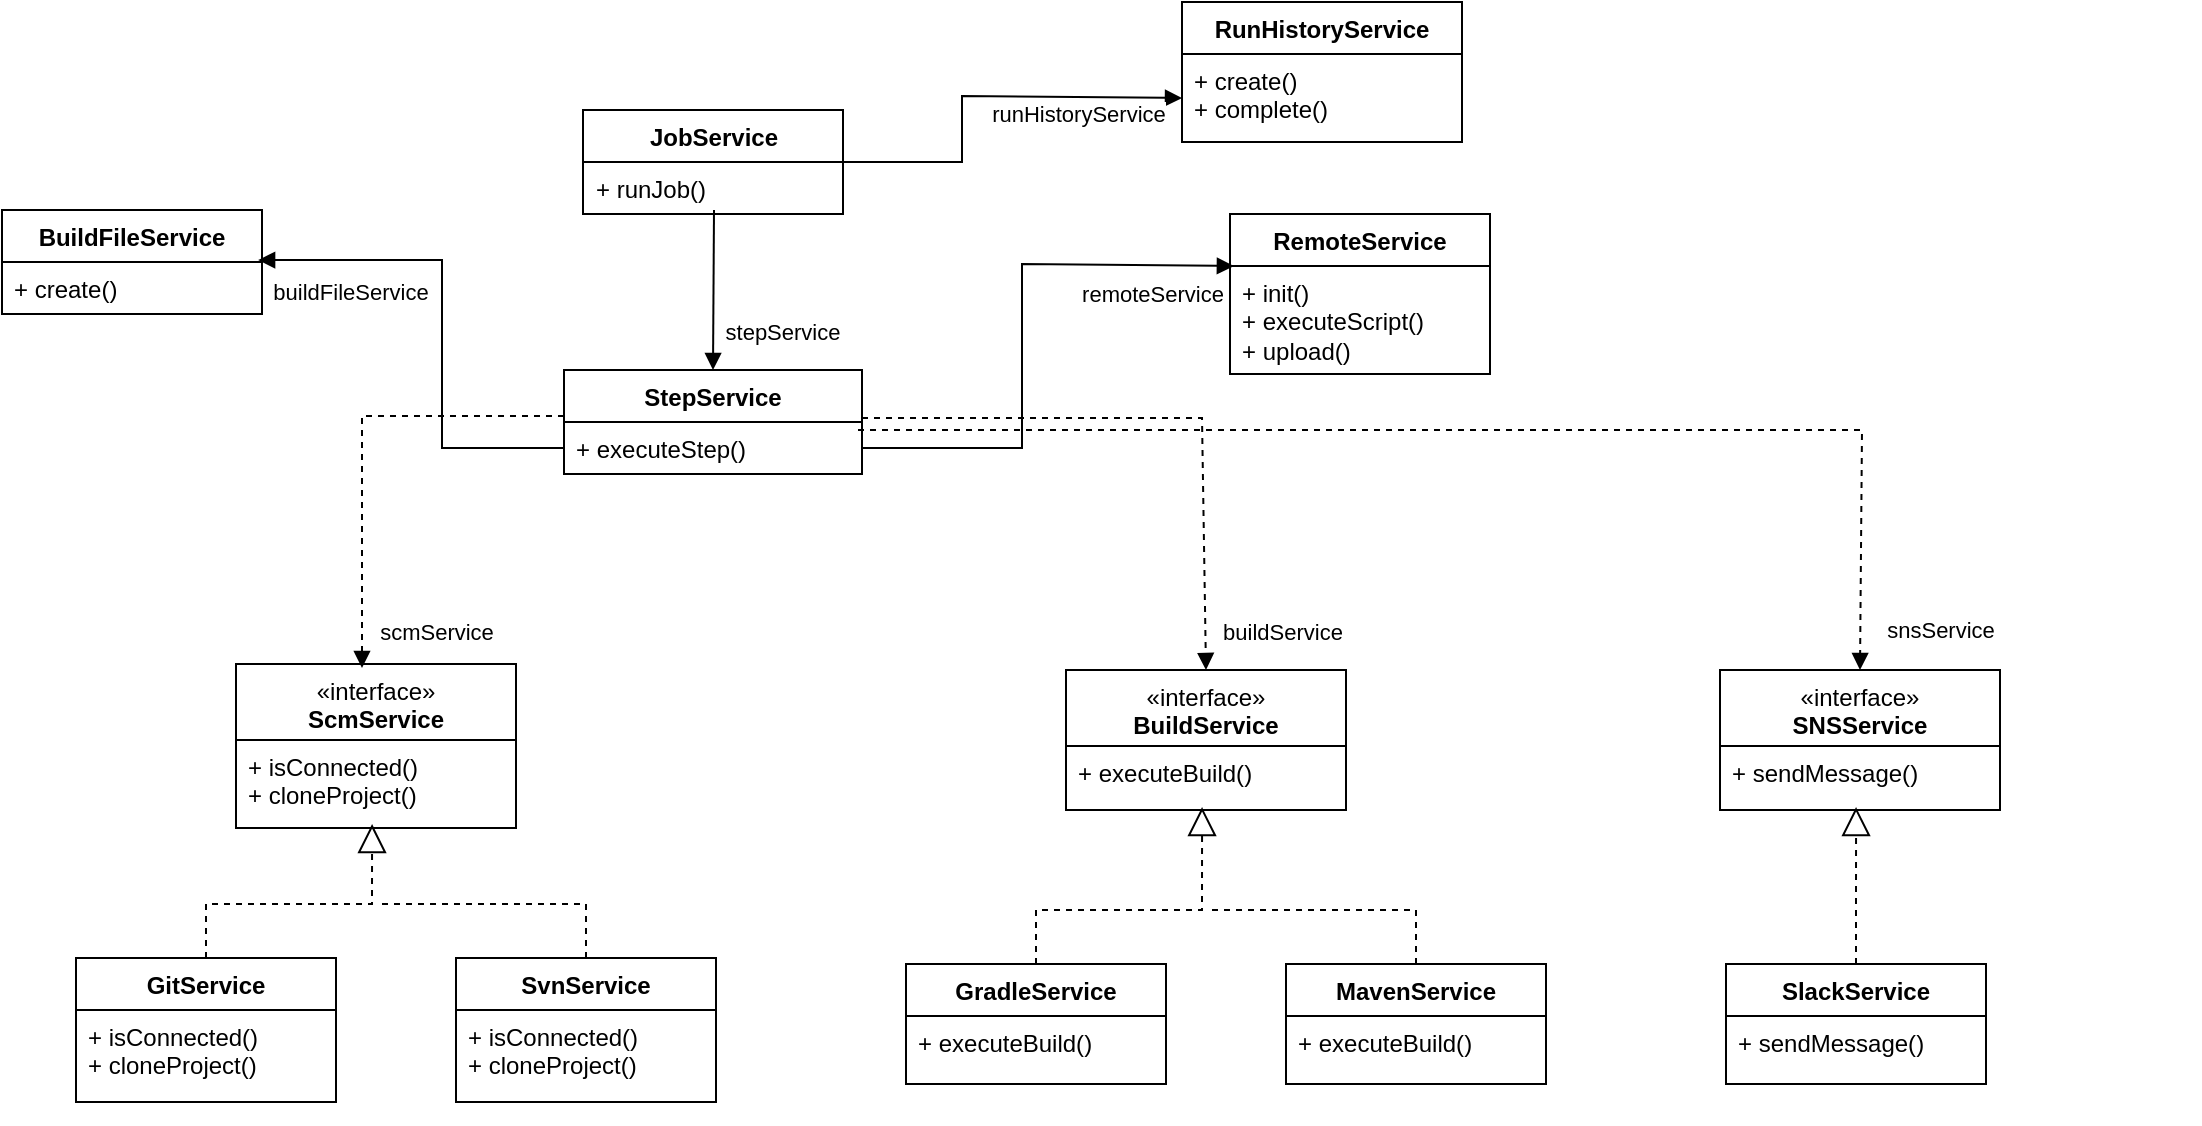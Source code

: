 <mxfile version="24.6.5" type="github">
  <diagram name="페이지-1" id="wmkCF2jXXFbr9KnxZ27l">
    <mxGraphModel dx="1434" dy="795" grid="1" gridSize="10" guides="1" tooltips="1" connect="1" arrows="1" fold="1" page="1" pageScale="1" pageWidth="827" pageHeight="1169" math="0" shadow="0">
      <root>
        <mxCell id="0" />
        <mxCell id="1" parent="0" />
        <mxCell id="kS1ZVvwmEGQouYJON_11-14" value="JobService" style="swimlane;fontStyle=1;align=center;verticalAlign=top;childLayout=stackLayout;horizontal=1;startSize=26;horizontalStack=0;resizeParent=1;resizeParentMax=0;resizeLast=0;collapsible=1;marginBottom=0;whiteSpace=wrap;html=1;" vertex="1" parent="1">
          <mxGeometry x="400.5" y="170" width="130" height="52" as="geometry" />
        </mxCell>
        <mxCell id="kS1ZVvwmEGQouYJON_11-17" value="+ runJob()" style="text;strokeColor=none;fillColor=none;align=left;verticalAlign=top;spacingLeft=4;spacingRight=4;overflow=hidden;rotatable=0;points=[[0,0.5],[1,0.5]];portConstraint=eastwest;whiteSpace=wrap;html=1;" vertex="1" parent="kS1ZVvwmEGQouYJON_11-14">
          <mxGeometry y="26" width="130" height="26" as="geometry" />
        </mxCell>
        <mxCell id="kS1ZVvwmEGQouYJON_11-18" value="StepService" style="swimlane;fontStyle=1;align=center;verticalAlign=top;childLayout=stackLayout;horizontal=1;startSize=26;horizontalStack=0;resizeParent=1;resizeParentMax=0;resizeLast=0;collapsible=1;marginBottom=0;whiteSpace=wrap;html=1;" vertex="1" parent="1">
          <mxGeometry x="391" y="300" width="149" height="52" as="geometry" />
        </mxCell>
        <mxCell id="kS1ZVvwmEGQouYJON_11-20" value="+ executeStep()" style="text;strokeColor=none;fillColor=none;align=left;verticalAlign=top;spacingLeft=4;spacingRight=4;overflow=hidden;rotatable=0;points=[[0,0.5],[1,0.5]];portConstraint=eastwest;whiteSpace=wrap;html=1;" vertex="1" parent="kS1ZVvwmEGQouYJON_11-18">
          <mxGeometry y="26" width="149" height="26" as="geometry" />
        </mxCell>
        <mxCell id="kS1ZVvwmEGQouYJON_11-21" value="stepService" style="html=1;verticalAlign=bottom;endArrow=block;curved=0;rounded=0;entryX=0.5;entryY=0;entryDx=0;entryDy=0;" edge="1" parent="1" target="kS1ZVvwmEGQouYJON_11-18">
          <mxGeometry x="0.745" y="34" width="80" relative="1" as="geometry">
            <mxPoint x="466" y="220" as="sourcePoint" />
            <mxPoint x="450" y="210" as="targetPoint" />
            <mxPoint as="offset" />
          </mxGeometry>
        </mxCell>
        <mxCell id="kS1ZVvwmEGQouYJON_11-36" value="" style="group" vertex="1" connectable="0" parent="1">
          <mxGeometry x="147" y="447" width="320" height="227" as="geometry" />
        </mxCell>
        <mxCell id="kS1ZVvwmEGQouYJON_11-24" value="&lt;span style=&quot;font-weight: 400;&quot;&gt;«interface»&lt;/span&gt;&lt;br style=&quot;font-weight: 400;&quot;&gt;&lt;b&gt;ScmService&lt;/b&gt;" style="swimlane;fontStyle=1;align=center;verticalAlign=top;childLayout=stackLayout;horizontal=1;startSize=38;horizontalStack=0;resizeParent=1;resizeParentMax=0;resizeLast=0;collapsible=1;marginBottom=0;whiteSpace=wrap;html=1;" vertex="1" parent="kS1ZVvwmEGQouYJON_11-36">
          <mxGeometry x="80" width="140" height="82" as="geometry" />
        </mxCell>
        <mxCell id="kS1ZVvwmEGQouYJON_11-27" value="+ isConnected(&lt;span style=&quot;background-color: initial;&quot;&gt;)&lt;/span&gt;&lt;div&gt;&lt;span style=&quot;background-color: initial;&quot;&gt;+ cloneProject()&lt;/span&gt;&lt;/div&gt;" style="text;strokeColor=none;fillColor=none;align=left;verticalAlign=top;spacingLeft=4;spacingRight=4;overflow=hidden;rotatable=0;points=[[0,0.5],[1,0.5]];portConstraint=eastwest;whiteSpace=wrap;html=1;" vertex="1" parent="kS1ZVvwmEGQouYJON_11-24">
          <mxGeometry y="38" width="140" height="44" as="geometry" />
        </mxCell>
        <mxCell id="kS1ZVvwmEGQouYJON_11-28" value="GitService" style="swimlane;fontStyle=1;align=center;verticalAlign=top;childLayout=stackLayout;horizontal=1;startSize=26;horizontalStack=0;resizeParent=1;resizeParentMax=0;resizeLast=0;collapsible=1;marginBottom=0;whiteSpace=wrap;html=1;" vertex="1" parent="kS1ZVvwmEGQouYJON_11-36">
          <mxGeometry y="147" width="130" height="72" as="geometry" />
        </mxCell>
        <mxCell id="kS1ZVvwmEGQouYJON_11-30" value="+ isConnected(&lt;span style=&quot;background-color: initial;&quot;&gt;)&lt;/span&gt;&lt;div&gt;&lt;span style=&quot;background-color: initial;&quot;&gt;+ cloneProject()&lt;/span&gt;&lt;/div&gt;" style="text;strokeColor=none;fillColor=none;align=left;verticalAlign=top;spacingLeft=4;spacingRight=4;overflow=hidden;rotatable=0;points=[[0,0.5],[1,0.5]];portConstraint=eastwest;whiteSpace=wrap;html=1;" vertex="1" parent="kS1ZVvwmEGQouYJON_11-28">
          <mxGeometry y="26" width="130" height="46" as="geometry" />
        </mxCell>
        <mxCell id="kS1ZVvwmEGQouYJON_11-31" value="SvnService" style="swimlane;fontStyle=1;align=center;verticalAlign=top;childLayout=stackLayout;horizontal=1;startSize=26;horizontalStack=0;resizeParent=1;resizeParentMax=0;resizeLast=0;collapsible=1;marginBottom=0;whiteSpace=wrap;html=1;" vertex="1" parent="kS1ZVvwmEGQouYJON_11-36">
          <mxGeometry x="190" y="147" width="130" height="72" as="geometry" />
        </mxCell>
        <mxCell id="kS1ZVvwmEGQouYJON_11-33" value="+ isConnected(&lt;span style=&quot;background-color: initial;&quot;&gt;)&lt;/span&gt;&lt;div&gt;&lt;span style=&quot;background-color: initial;&quot;&gt;+ cloneProject()&lt;/span&gt;&lt;/div&gt;" style="text;strokeColor=none;fillColor=none;align=left;verticalAlign=top;spacingLeft=4;spacingRight=4;overflow=hidden;rotatable=0;points=[[0,0.5],[1,0.5]];portConstraint=eastwest;whiteSpace=wrap;html=1;" vertex="1" parent="kS1ZVvwmEGQouYJON_11-31">
          <mxGeometry y="26" width="130" height="46" as="geometry" />
        </mxCell>
        <mxCell id="kS1ZVvwmEGQouYJON_11-34" value="" style="endArrow=block;dashed=1;endFill=0;endSize=12;html=1;rounded=0;exitX=0.5;exitY=0;exitDx=0;exitDy=0;entryX=0.486;entryY=0.955;entryDx=0;entryDy=0;entryPerimeter=0;" edge="1" parent="kS1ZVvwmEGQouYJON_11-36" source="kS1ZVvwmEGQouYJON_11-28" target="kS1ZVvwmEGQouYJON_11-27">
          <mxGeometry width="160" relative="1" as="geometry">
            <mxPoint x="180" y="10" as="sourcePoint" />
            <mxPoint x="340" y="10" as="targetPoint" />
            <Array as="points">
              <mxPoint x="65" y="120" />
              <mxPoint x="148" y="120" />
            </Array>
          </mxGeometry>
        </mxCell>
        <mxCell id="kS1ZVvwmEGQouYJON_11-35" value="" style="endArrow=none;dashed=1;endFill=0;endSize=12;html=1;rounded=0;exitX=0.5;exitY=0;exitDx=0;exitDy=0;" edge="1" parent="kS1ZVvwmEGQouYJON_11-36" source="kS1ZVvwmEGQouYJON_11-31">
          <mxGeometry width="160" relative="1" as="geometry">
            <mxPoint x="75" y="157" as="sourcePoint" />
            <mxPoint x="150" y="120" as="targetPoint" />
            <Array as="points">
              <mxPoint x="255" y="120" />
              <mxPoint x="150" y="120" />
            </Array>
          </mxGeometry>
        </mxCell>
        <mxCell id="kS1ZVvwmEGQouYJON_11-38" value="scmService" style="html=1;verticalAlign=bottom;endArrow=block;curved=0;rounded=0;exitX=0;exitY=-0.115;exitDx=0;exitDy=0;entryX=0.45;entryY=0.024;entryDx=0;entryDy=0;exitPerimeter=0;dashed=1;entryPerimeter=0;" edge="1" parent="1" source="kS1ZVvwmEGQouYJON_11-20" target="kS1ZVvwmEGQouYJON_11-24">
          <mxGeometry x="0.923" y="37" width="80" relative="1" as="geometry">
            <mxPoint x="290" y="336" as="sourcePoint" />
            <mxPoint x="401" y="336" as="targetPoint" />
            <mxPoint as="offset" />
            <Array as="points">
              <mxPoint x="290" y="323" />
              <mxPoint x="290" y="420" />
            </Array>
          </mxGeometry>
        </mxCell>
        <mxCell id="kS1ZVvwmEGQouYJON_11-39" value="" style="group" vertex="1" connectable="0" parent="1">
          <mxGeometry x="562" y="450" width="320" height="227" as="geometry" />
        </mxCell>
        <mxCell id="kS1ZVvwmEGQouYJON_11-40" value="&lt;span style=&quot;font-weight: 400;&quot;&gt;«interface»&lt;/span&gt;&lt;br style=&quot;font-weight: 400;&quot;&gt;&lt;b&gt;BuildService&lt;/b&gt;" style="swimlane;fontStyle=1;align=center;verticalAlign=top;childLayout=stackLayout;horizontal=1;startSize=38;horizontalStack=0;resizeParent=1;resizeParentMax=0;resizeLast=0;collapsible=1;marginBottom=0;whiteSpace=wrap;html=1;" vertex="1" parent="kS1ZVvwmEGQouYJON_11-39">
          <mxGeometry x="80" width="140" height="70" as="geometry" />
        </mxCell>
        <mxCell id="kS1ZVvwmEGQouYJON_11-41" value="+ executeBuild(&lt;span style=&quot;background-color: initial;&quot;&gt;)&lt;br&gt;&lt;/span&gt;" style="text;strokeColor=none;fillColor=none;align=left;verticalAlign=top;spacingLeft=4;spacingRight=4;overflow=hidden;rotatable=0;points=[[0,0.5],[1,0.5]];portConstraint=eastwest;whiteSpace=wrap;html=1;" vertex="1" parent="kS1ZVvwmEGQouYJON_11-40">
          <mxGeometry y="38" width="140" height="32" as="geometry" />
        </mxCell>
        <mxCell id="kS1ZVvwmEGQouYJON_11-42" value="GradleService" style="swimlane;fontStyle=1;align=center;verticalAlign=top;childLayout=stackLayout;horizontal=1;startSize=26;horizontalStack=0;resizeParent=1;resizeParentMax=0;resizeLast=0;collapsible=1;marginBottom=0;whiteSpace=wrap;html=1;" vertex="1" parent="kS1ZVvwmEGQouYJON_11-39">
          <mxGeometry y="147" width="130" height="60" as="geometry" />
        </mxCell>
        <mxCell id="kS1ZVvwmEGQouYJON_11-43" value="+ executeBuild(&lt;span style=&quot;background-color: initial;&quot;&gt;)&lt;/span&gt;" style="text;strokeColor=none;fillColor=none;align=left;verticalAlign=top;spacingLeft=4;spacingRight=4;overflow=hidden;rotatable=0;points=[[0,0.5],[1,0.5]];portConstraint=eastwest;whiteSpace=wrap;html=1;" vertex="1" parent="kS1ZVvwmEGQouYJON_11-42">
          <mxGeometry y="26" width="130" height="34" as="geometry" />
        </mxCell>
        <mxCell id="kS1ZVvwmEGQouYJON_11-44" value="MavenService" style="swimlane;fontStyle=1;align=center;verticalAlign=top;childLayout=stackLayout;horizontal=1;startSize=26;horizontalStack=0;resizeParent=1;resizeParentMax=0;resizeLast=0;collapsible=1;marginBottom=0;whiteSpace=wrap;html=1;" vertex="1" parent="kS1ZVvwmEGQouYJON_11-39">
          <mxGeometry x="190" y="147" width="130" height="60" as="geometry" />
        </mxCell>
        <mxCell id="kS1ZVvwmEGQouYJON_11-45" value="+ executeBuild(&lt;span style=&quot;background-color: initial;&quot;&gt;)&lt;/span&gt;" style="text;strokeColor=none;fillColor=none;align=left;verticalAlign=top;spacingLeft=4;spacingRight=4;overflow=hidden;rotatable=0;points=[[0,0.5],[1,0.5]];portConstraint=eastwest;whiteSpace=wrap;html=1;" vertex="1" parent="kS1ZVvwmEGQouYJON_11-44">
          <mxGeometry y="26" width="130" height="34" as="geometry" />
        </mxCell>
        <mxCell id="kS1ZVvwmEGQouYJON_11-46" value="" style="endArrow=block;dashed=1;endFill=0;endSize=12;html=1;rounded=0;exitX=0.5;exitY=0;exitDx=0;exitDy=0;entryX=0.486;entryY=0.955;entryDx=0;entryDy=0;entryPerimeter=0;" edge="1" parent="kS1ZVvwmEGQouYJON_11-39" source="kS1ZVvwmEGQouYJON_11-42" target="kS1ZVvwmEGQouYJON_11-41">
          <mxGeometry width="160" relative="1" as="geometry">
            <mxPoint x="180" y="10" as="sourcePoint" />
            <mxPoint x="340" y="10" as="targetPoint" />
            <Array as="points">
              <mxPoint x="65" y="120" />
              <mxPoint x="148" y="120" />
            </Array>
          </mxGeometry>
        </mxCell>
        <mxCell id="kS1ZVvwmEGQouYJON_11-47" value="" style="endArrow=none;dashed=1;endFill=0;endSize=12;html=1;rounded=0;exitX=0.5;exitY=0;exitDx=0;exitDy=0;" edge="1" parent="kS1ZVvwmEGQouYJON_11-39" source="kS1ZVvwmEGQouYJON_11-44">
          <mxGeometry width="160" relative="1" as="geometry">
            <mxPoint x="75" y="157" as="sourcePoint" />
            <mxPoint x="150" y="120" as="targetPoint" />
            <Array as="points">
              <mxPoint x="255" y="120" />
              <mxPoint x="150" y="120" />
            </Array>
          </mxGeometry>
        </mxCell>
        <mxCell id="kS1ZVvwmEGQouYJON_11-48" value="buildService" style="html=1;verticalAlign=bottom;endArrow=block;curved=0;rounded=0;exitX=1;exitY=-0.077;exitDx=0;exitDy=0;entryX=0.5;entryY=0;entryDx=0;entryDy=0;exitPerimeter=0;dashed=1;" edge="1" parent="1">
          <mxGeometry x="0.936" y="38" width="80" relative="1" as="geometry">
            <mxPoint x="540" y="323.998" as="sourcePoint" />
            <mxPoint x="712" y="450" as="targetPoint" />
            <mxPoint as="offset" />
            <Array as="points">
              <mxPoint x="710" y="324" />
            </Array>
          </mxGeometry>
        </mxCell>
        <mxCell id="kS1ZVvwmEGQouYJON_11-49" value="" style="group" vertex="1" connectable="0" parent="1">
          <mxGeometry x="889" y="450" width="320" height="227" as="geometry" />
        </mxCell>
        <mxCell id="kS1ZVvwmEGQouYJON_11-50" value="&lt;span style=&quot;font-weight: 400;&quot;&gt;«interface»&lt;/span&gt;&lt;br style=&quot;font-weight: 400;&quot;&gt;&lt;b&gt;SNSService&lt;/b&gt;" style="swimlane;fontStyle=1;align=center;verticalAlign=top;childLayout=stackLayout;horizontal=1;startSize=38;horizontalStack=0;resizeParent=1;resizeParentMax=0;resizeLast=0;collapsible=1;marginBottom=0;whiteSpace=wrap;html=1;" vertex="1" parent="kS1ZVvwmEGQouYJON_11-49">
          <mxGeometry x="80" width="140" height="70" as="geometry" />
        </mxCell>
        <mxCell id="kS1ZVvwmEGQouYJON_11-51" value="+ sendMessage(&lt;span style=&quot;background-color: initial;&quot;&gt;)&lt;br&gt;&lt;/span&gt;" style="text;strokeColor=none;fillColor=none;align=left;verticalAlign=top;spacingLeft=4;spacingRight=4;overflow=hidden;rotatable=0;points=[[0,0.5],[1,0.5]];portConstraint=eastwest;whiteSpace=wrap;html=1;" vertex="1" parent="kS1ZVvwmEGQouYJON_11-50">
          <mxGeometry y="38" width="140" height="32" as="geometry" />
        </mxCell>
        <mxCell id="kS1ZVvwmEGQouYJON_11-52" value="SlackService" style="swimlane;fontStyle=1;align=center;verticalAlign=top;childLayout=stackLayout;horizontal=1;startSize=26;horizontalStack=0;resizeParent=1;resizeParentMax=0;resizeLast=0;collapsible=1;marginBottom=0;whiteSpace=wrap;html=1;" vertex="1" parent="kS1ZVvwmEGQouYJON_11-49">
          <mxGeometry x="83" y="147" width="130" height="60" as="geometry" />
        </mxCell>
        <mxCell id="kS1ZVvwmEGQouYJON_11-53" value="+ sendMessage(&lt;span style=&quot;background-color: initial;&quot;&gt;)&lt;/span&gt;" style="text;strokeColor=none;fillColor=none;align=left;verticalAlign=top;spacingLeft=4;spacingRight=4;overflow=hidden;rotatable=0;points=[[0,0.5],[1,0.5]];portConstraint=eastwest;whiteSpace=wrap;html=1;" vertex="1" parent="kS1ZVvwmEGQouYJON_11-52">
          <mxGeometry y="26" width="130" height="34" as="geometry" />
        </mxCell>
        <mxCell id="kS1ZVvwmEGQouYJON_11-56" value="" style="endArrow=block;dashed=1;endFill=0;endSize=12;html=1;rounded=0;exitX=0.5;exitY=0;exitDx=0;exitDy=0;entryX=0.486;entryY=0.955;entryDx=0;entryDy=0;entryPerimeter=0;" edge="1" parent="kS1ZVvwmEGQouYJON_11-49" source="kS1ZVvwmEGQouYJON_11-52" target="kS1ZVvwmEGQouYJON_11-51">
          <mxGeometry width="160" relative="1" as="geometry">
            <mxPoint x="180" y="10" as="sourcePoint" />
            <mxPoint x="340" y="10" as="targetPoint" />
            <Array as="points">
              <mxPoint x="148" y="120" />
            </Array>
          </mxGeometry>
        </mxCell>
        <mxCell id="kS1ZVvwmEGQouYJON_11-58" value="snsService" style="html=1;verticalAlign=bottom;endArrow=block;curved=0;rounded=0;entryX=0.5;entryY=0;entryDx=0;entryDy=0;dashed=1;" edge="1" parent="1" target="kS1ZVvwmEGQouYJON_11-50">
          <mxGeometry x="0.964" y="40" width="80" relative="1" as="geometry">
            <mxPoint x="538" y="330" as="sourcePoint" />
            <mxPoint x="1080" y="452" as="targetPoint" />
            <mxPoint as="offset" />
            <Array as="points">
              <mxPoint x="1040" y="330" />
            </Array>
          </mxGeometry>
        </mxCell>
        <mxCell id="kS1ZVvwmEGQouYJON_11-60" value="RemoteService" style="swimlane;fontStyle=1;align=center;verticalAlign=top;childLayout=stackLayout;horizontal=1;startSize=26;horizontalStack=0;resizeParent=1;resizeParentMax=0;resizeLast=0;collapsible=1;marginBottom=0;whiteSpace=wrap;html=1;" vertex="1" parent="1">
          <mxGeometry x="724" y="222" width="130" height="80" as="geometry" />
        </mxCell>
        <mxCell id="kS1ZVvwmEGQouYJON_11-61" value="+ init()&lt;div&gt;+ executeScript()&lt;div&gt;+ upload()&lt;/div&gt;&lt;/div&gt;" style="text;strokeColor=none;fillColor=none;align=left;verticalAlign=top;spacingLeft=4;spacingRight=4;overflow=hidden;rotatable=0;points=[[0,0.5],[1,0.5]];portConstraint=eastwest;whiteSpace=wrap;html=1;" vertex="1" parent="kS1ZVvwmEGQouYJON_11-60">
          <mxGeometry y="26" width="130" height="54" as="geometry" />
        </mxCell>
        <mxCell id="kS1ZVvwmEGQouYJON_11-62" value="remoteService" style="html=1;verticalAlign=bottom;endArrow=block;curved=0;rounded=0;entryX=0.015;entryY=0;entryDx=0;entryDy=0;exitX=1;exitY=0.5;exitDx=0;exitDy=0;entryPerimeter=0;" edge="1" parent="1" source="kS1ZVvwmEGQouYJON_11-20" target="kS1ZVvwmEGQouYJON_11-61">
          <mxGeometry x="0.71" y="-23" width="80" relative="1" as="geometry">
            <mxPoint x="476" y="230" as="sourcePoint" />
            <mxPoint x="476" y="310" as="targetPoint" />
            <mxPoint as="offset" />
            <Array as="points">
              <mxPoint x="620" y="339" />
              <mxPoint x="620" y="247" />
            </Array>
          </mxGeometry>
        </mxCell>
        <mxCell id="kS1ZVvwmEGQouYJON_11-64" value="BuildFileService" style="swimlane;fontStyle=1;align=center;verticalAlign=top;childLayout=stackLayout;horizontal=1;startSize=26;horizontalStack=0;resizeParent=1;resizeParentMax=0;resizeLast=0;collapsible=1;marginBottom=0;whiteSpace=wrap;html=1;" vertex="1" parent="1">
          <mxGeometry x="110" y="220" width="130" height="52" as="geometry" />
        </mxCell>
        <mxCell id="kS1ZVvwmEGQouYJON_11-67" value="+ create()" style="text;strokeColor=none;fillColor=none;align=left;verticalAlign=top;spacingLeft=4;spacingRight=4;overflow=hidden;rotatable=0;points=[[0,0.5],[1,0.5]];portConstraint=eastwest;whiteSpace=wrap;html=1;" vertex="1" parent="kS1ZVvwmEGQouYJON_11-64">
          <mxGeometry y="26" width="130" height="26" as="geometry" />
        </mxCell>
        <mxCell id="kS1ZVvwmEGQouYJON_11-68" value="buildFileService" style="html=1;verticalAlign=bottom;endArrow=block;curved=0;rounded=0;entryX=0.985;entryY=-0.038;entryDx=0;entryDy=0;exitX=0;exitY=0.5;exitDx=0;exitDy=0;entryPerimeter=0;" edge="1" parent="1" source="kS1ZVvwmEGQouYJON_11-20" target="kS1ZVvwmEGQouYJON_11-67">
          <mxGeometry x="0.63" y="25" width="80" relative="1" as="geometry">
            <mxPoint x="550" y="349" as="sourcePoint" />
            <mxPoint x="733" y="256" as="targetPoint" />
            <mxPoint as="offset" />
            <Array as="points">
              <mxPoint x="330" y="339" />
              <mxPoint x="330" y="290" />
              <mxPoint x="330" y="245" />
            </Array>
          </mxGeometry>
        </mxCell>
        <mxCell id="kS1ZVvwmEGQouYJON_11-69" value="RunHistoryService" style="swimlane;fontStyle=1;align=center;verticalAlign=top;childLayout=stackLayout;horizontal=1;startSize=26;horizontalStack=0;resizeParent=1;resizeParentMax=0;resizeLast=0;collapsible=1;marginBottom=0;whiteSpace=wrap;html=1;" vertex="1" parent="1">
          <mxGeometry x="700" y="116" width="140" height="70" as="geometry" />
        </mxCell>
        <mxCell id="kS1ZVvwmEGQouYJON_11-70" value="+ create()&lt;div&gt;+ complete()&lt;br&gt;&lt;/div&gt;" style="text;strokeColor=none;fillColor=none;align=left;verticalAlign=top;spacingLeft=4;spacingRight=4;overflow=hidden;rotatable=0;points=[[0,0.5],[1,0.5]];portConstraint=eastwest;whiteSpace=wrap;html=1;" vertex="1" parent="kS1ZVvwmEGQouYJON_11-69">
          <mxGeometry y="26" width="140" height="44" as="geometry" />
        </mxCell>
        <mxCell id="kS1ZVvwmEGQouYJON_11-71" value="runHistoryService" style="html=1;verticalAlign=bottom;endArrow=block;curved=0;rounded=0;entryX=0;entryY=0.5;entryDx=0;entryDy=0;exitX=1;exitY=0.5;exitDx=0;exitDy=0;" edge="1" parent="1" source="kS1ZVvwmEGQouYJON_11-14" target="kS1ZVvwmEGQouYJON_11-70">
          <mxGeometry x="0.493" y="-17" width="80" relative="1" as="geometry">
            <mxPoint x="550" y="349" as="sourcePoint" />
            <mxPoint x="736" y="258" as="targetPoint" />
            <mxPoint as="offset" />
            <Array as="points">
              <mxPoint x="590" y="196" />
              <mxPoint x="590" y="163" />
            </Array>
          </mxGeometry>
        </mxCell>
      </root>
    </mxGraphModel>
  </diagram>
</mxfile>

